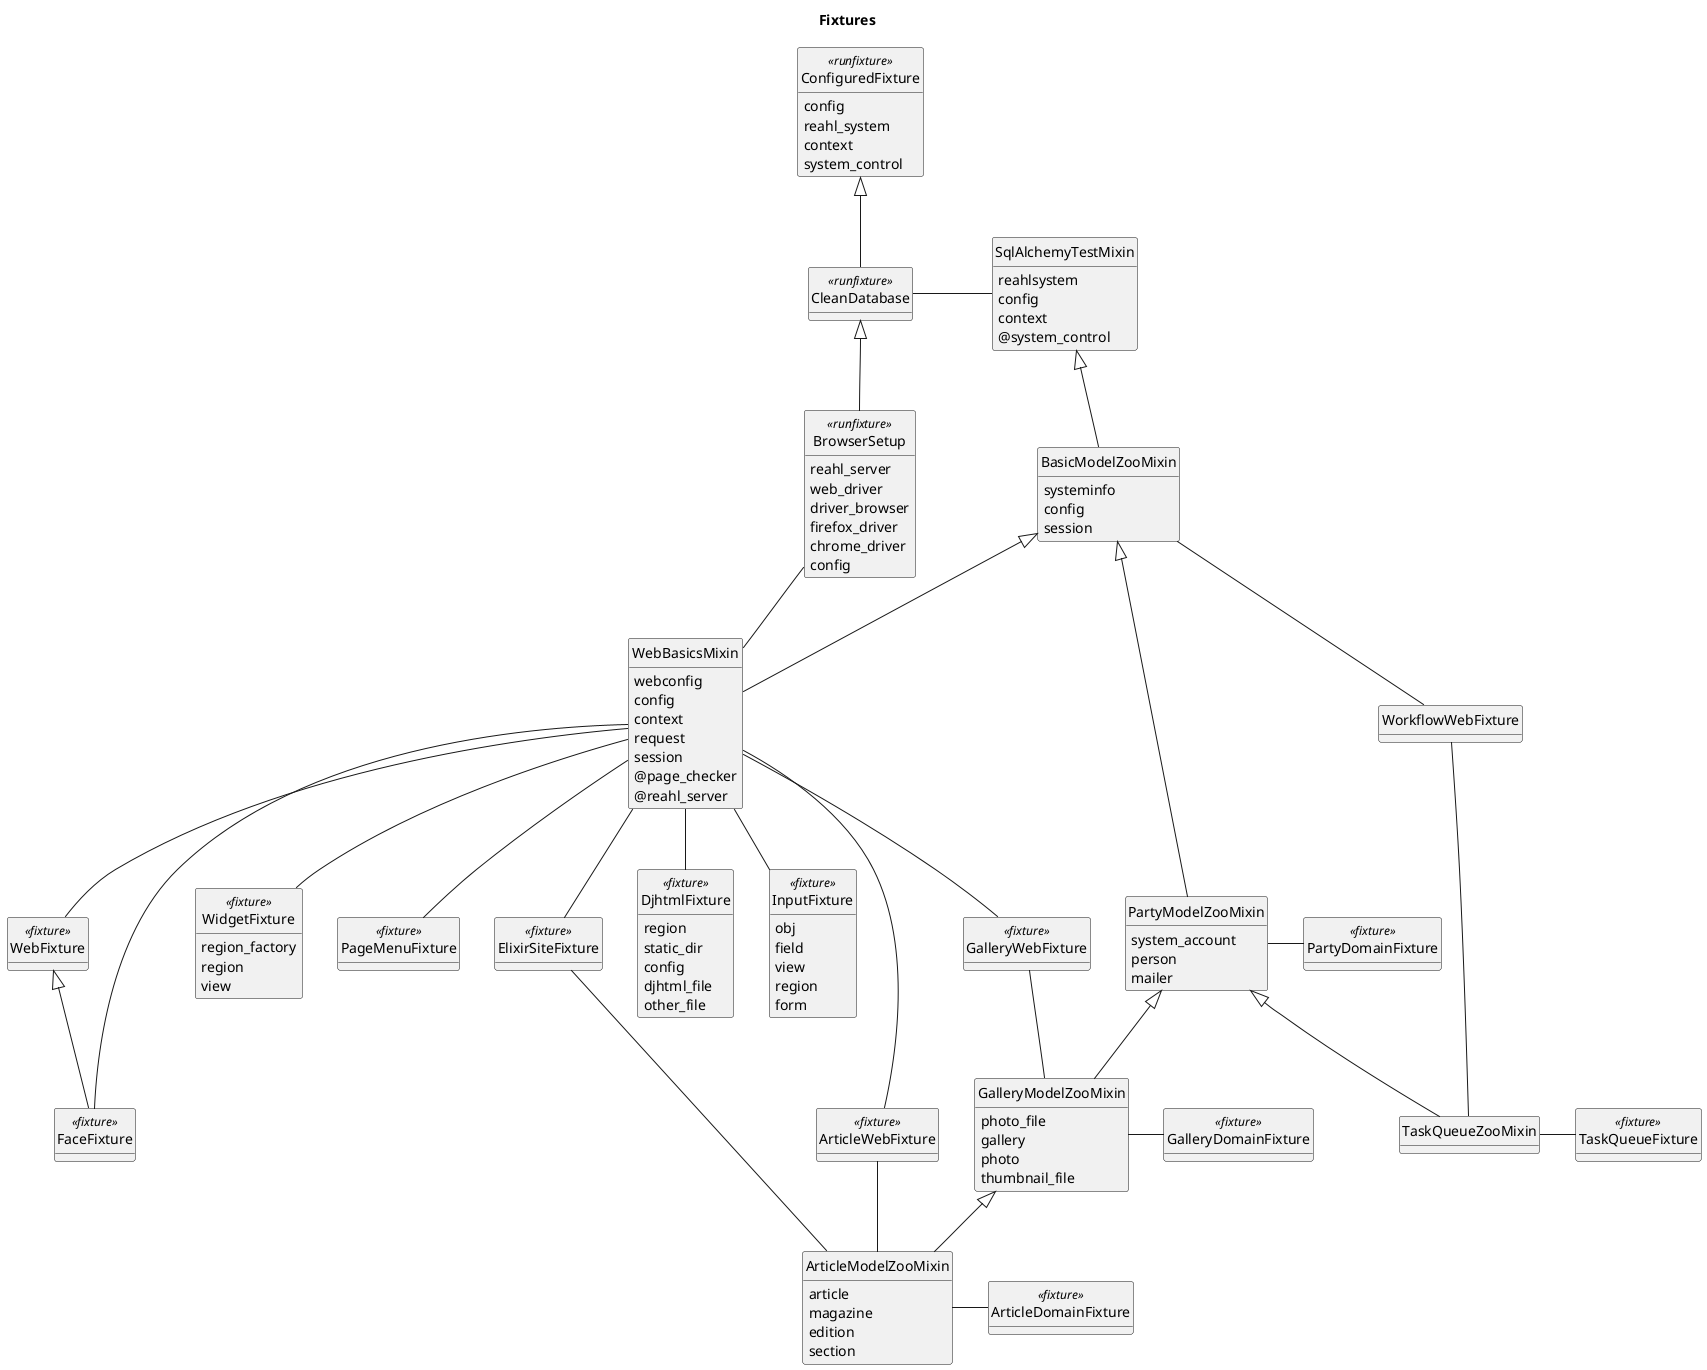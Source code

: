 @startuml

title Fixtures

hide methods
hide circle

class ConfiguredFixture <<runfixture>>{
	config
	reahl_system
	context
	system_control
}

class CleanDatabase <<runfixture>>{
}

class BrowserSetup <<runfixture>>{
	reahl_server
	web_driver
	driver_browser
	firefox_driver
	chrome_driver
	config
}

class SqlAlchemyTestMixin{
	reahlsystem
	config
	context
	@system_control
}

class BasicModelZooMixin{
	systeminfo
	config
	session
}

class WebBasicsMixin{
	webconfig
	config
	context
	request
	session
	@page_checker
	@reahl_server
}


ConfiguredFixture <|-- CleanDatabase
CleanDatabase <|-- BrowserSetup
BrowserSetup  -right- WebBasicsMixin
CleanDatabase -right- SqlAlchemyTestMixin

SqlAlchemyTestMixin <|-- BasicModelZooMixin
BasicModelZooMixin <|-- WebBasicsMixin
BasicModelZooMixin <|--- PartyModelZooMixin
PartyModelZooMixin <|-- GalleryModelZooMixin
PartyModelZooMixin <|-- TaskQueueZooMixin
GalleryModelZooMixin <|-- ArticleModelZooMixin


class InputFixture <<fixture>>{
	obj
	field
	view
	region
	form
}
class WebFixture <<fixture>>
class FaceFixture <<fixture>>
WebFixture <|-- FaceFixture


class ElixirSiteFixture <<fixture>>
class WidgetFixture <<fixture>>{
	region_factory
	region
	view
}
class PageMenuFixture <<fixture>>
class GalleryWebFixture <<fixture>>
InputFixture -right[hidden]- ElixirSiteFixture
ElixirSiteFixture -right[hidden]- GalleryWebFixture

WebBasicsMixin -- InputFixture
WebBasicsMixin -- WebFixture
WebBasicsMixin -- FaceFixture
WebBasicsMixin -- ElixirSiteFixture
WebBasicsMixin -- WidgetFixture
WebBasicsMixin -- PageMenuFixture
WebBasicsMixin -- GalleryWebFixture
WebBasicsMixin -- ArticleWebFixture
WebBasicsMixin -- DjhtmlFixture

class PartyDomainFixture <<fixture>>
class GalleryDomainFixture <<fixture>>
class TaskQueueFixture <<fixture>>
class ArticleWebFixture <<fixture>>

class PartyModelZooMixin{
	system_account
	person
	mailer
}
class GalleryModelZooMixin{
	photo_file
	gallery
	photo
	thumbnail_file
}
class ArticleModelZooMixin{
	article
	magazine
	edition
	section
}
class DjhtmlFixture <<fixture>>{
	region
	static_dir
	config
	djhtml_file
	other_file
}
class ArticleDomainFixture<<fixture>>

PartyModelZooMixin -right- PartyDomainFixture
GalleryModelZooMixin -right- GalleryDomainFixture
ArticleModelZooMixin -right- ArticleDomainFixture
TaskQueueZooMixin -right- TaskQueueFixture

WorkflowWebFixture -left- BasicModelZooMixin
WorkflowWebFixture -- TaskQueueZooMixin

ElixirSiteFixture -- ArticleModelZooMixin
ArticleWebFixture -- ArticleModelZooMixin
GalleryWebFixture -- GalleryModelZooMixin

@enduml
